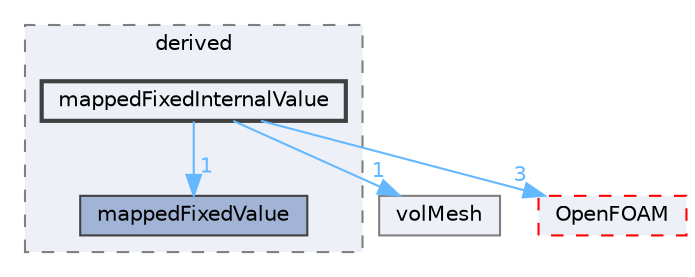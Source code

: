digraph "src/finiteVolume/fields/fvPatchFields/derived/mappedFixedInternalValue"
{
 // LATEX_PDF_SIZE
  bgcolor="transparent";
  edge [fontname=Helvetica,fontsize=10,labelfontname=Helvetica,labelfontsize=10];
  node [fontname=Helvetica,fontsize=10,shape=box,height=0.2,width=0.4];
  compound=true
  subgraph clusterdir_ece9aa6b5af9a7776a75b0c1993b0910 {
    graph [ bgcolor="#edf0f7", pencolor="grey50", label="derived", fontname=Helvetica,fontsize=10 style="filled,dashed", URL="dir_ece9aa6b5af9a7776a75b0c1993b0910.html",tooltip=""]
  dir_ff7f03b23ae9c4ea573aec79a50e9708 [label="mappedFixedValue", fillcolor="#a2b4d6", color="grey25", style="filled", URL="dir_ff7f03b23ae9c4ea573aec79a50e9708.html",tooltip=""];
  dir_df34fb812a16ecb730d24f065effaf30 [label="mappedFixedInternalValue", fillcolor="#edf0f7", color="grey25", style="filled,bold", URL="dir_df34fb812a16ecb730d24f065effaf30.html",tooltip=""];
  }
  dir_1a4209badf8dc5d7c181708103efea60 [label="volMesh", fillcolor="#edf0f7", color="grey50", style="filled", URL="dir_1a4209badf8dc5d7c181708103efea60.html",tooltip=""];
  dir_c5473ff19b20e6ec4dfe5c310b3778a8 [label="OpenFOAM", fillcolor="#edf0f7", color="red", style="filled,dashed", URL="dir_c5473ff19b20e6ec4dfe5c310b3778a8.html",tooltip=""];
  dir_df34fb812a16ecb730d24f065effaf30->dir_1a4209badf8dc5d7c181708103efea60 [headlabel="1", labeldistance=1.5 headhref="dir_002304_004299.html" href="dir_002304_004299.html" color="steelblue1" fontcolor="steelblue1"];
  dir_df34fb812a16ecb730d24f065effaf30->dir_c5473ff19b20e6ec4dfe5c310b3778a8 [headlabel="3", labeldistance=1.5 headhref="dir_002304_002695.html" href="dir_002304_002695.html" color="steelblue1" fontcolor="steelblue1"];
  dir_df34fb812a16ecb730d24f065effaf30->dir_ff7f03b23ae9c4ea573aec79a50e9708 [headlabel="1", labeldistance=1.5 headhref="dir_002304_002306.html" href="dir_002304_002306.html" color="steelblue1" fontcolor="steelblue1"];
}
